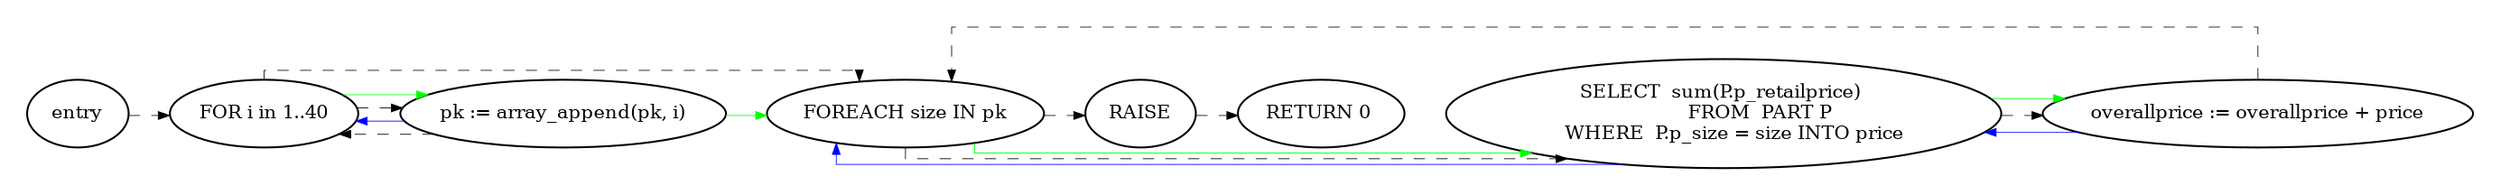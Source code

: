 digraph g {
nodesep=0.3;
graph[pad="0.20,0.20"];
edge[arrowsize=0.6,penwidth=0.6];
node[fontsize=10];
splines=ortho;
0[label="entry"];
1[label="FOR i in 1..40"];
2[label="pk := array_append(pk, i)"];
3[label="FOREACH size IN pk"];
4[label="SELECT  sum(P.p_retailprice) 
             FROM  PART P
    WHERE  P.p_size = size INTO price"];
5[label="overallprice := overallprice + price"];
6[label="RAISE"];
7[label="RETURN 0 "];
0 -> 1[penwidth=0.4][color=black][style=dashed]1 -> 2[penwidth=0.4][color=green]1 -> 2[penwidth=0.4][color=black][style=dashed]1 -> 3[penwidth=0.4][color=black][style=dashed]2 -> 1[penwidth=0.4][color=blue]2 -> 1[penwidth=0.4][color=black][style=dashed]2 -> 3[penwidth=0.4][color=green]3 -> 4[penwidth=0.4][color=green]3 -> 4[penwidth=0.4][color=black][style=dashed]3 -> 6[penwidth=0.4][color=black][style=dashed]4 -> 3[penwidth=0.4][color=blue]4 -> 5[penwidth=0.4][color=green]4 -> 5[penwidth=0.4][color=black][style=dashed]5 -> 3[penwidth=0.4][color=black][style=dashed]5 -> 4[penwidth=0.4][color=blue]6 -> 7[penwidth=0.4][color=black][style=dashed]
{rank=same; 0,1,2,3,4,5,6,7;}
}

